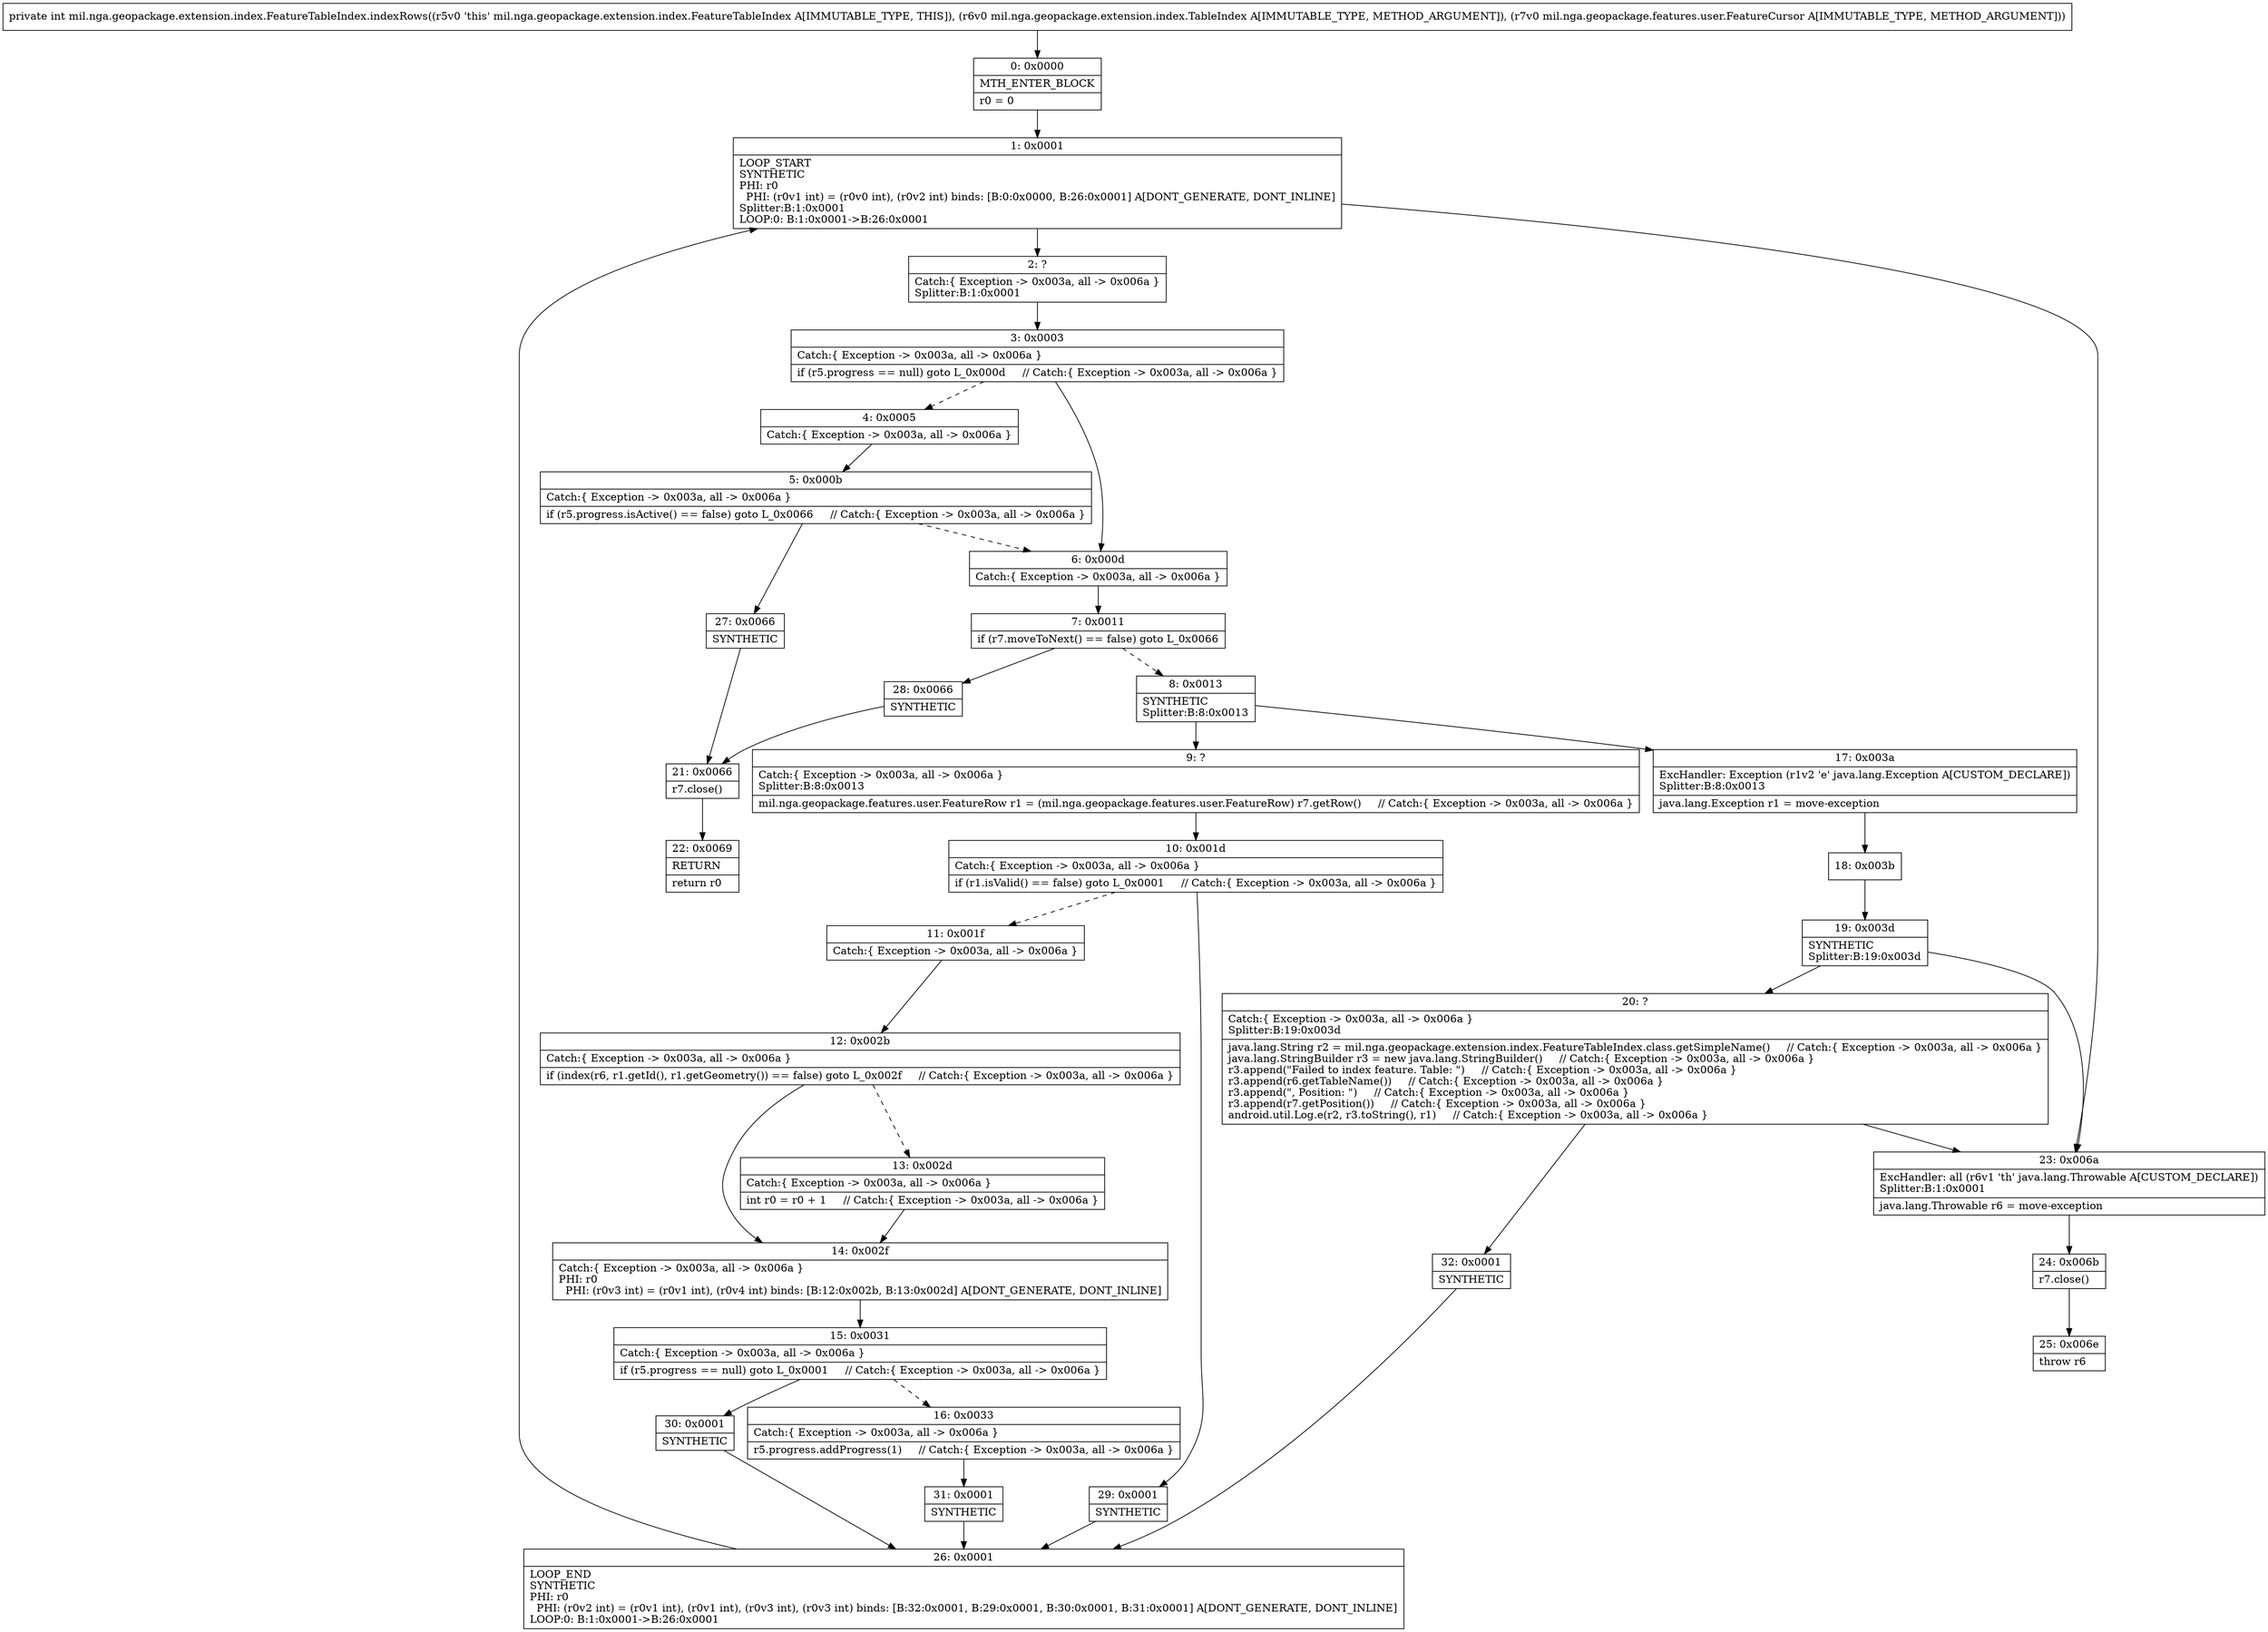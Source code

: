 digraph "CFG formil.nga.geopackage.extension.index.FeatureTableIndex.indexRows(Lmil\/nga\/geopackage\/extension\/index\/TableIndex;Lmil\/nga\/geopackage\/features\/user\/FeatureCursor;)I" {
Node_0 [shape=record,label="{0\:\ 0x0000|MTH_ENTER_BLOCK\l|r0 = 0\l}"];
Node_1 [shape=record,label="{1\:\ 0x0001|LOOP_START\lSYNTHETIC\lPHI: r0 \l  PHI: (r0v1 int) = (r0v0 int), (r0v2 int) binds: [B:0:0x0000, B:26:0x0001] A[DONT_GENERATE, DONT_INLINE]\lSplitter:B:1:0x0001\lLOOP:0: B:1:0x0001\-\>B:26:0x0001\l}"];
Node_2 [shape=record,label="{2\:\ ?|Catch:\{ Exception \-\> 0x003a, all \-\> 0x006a \}\lSplitter:B:1:0x0001\l}"];
Node_3 [shape=record,label="{3\:\ 0x0003|Catch:\{ Exception \-\> 0x003a, all \-\> 0x006a \}\l|if (r5.progress == null) goto L_0x000d     \/\/ Catch:\{ Exception \-\> 0x003a, all \-\> 0x006a \}\l}"];
Node_4 [shape=record,label="{4\:\ 0x0005|Catch:\{ Exception \-\> 0x003a, all \-\> 0x006a \}\l}"];
Node_5 [shape=record,label="{5\:\ 0x000b|Catch:\{ Exception \-\> 0x003a, all \-\> 0x006a \}\l|if (r5.progress.isActive() == false) goto L_0x0066     \/\/ Catch:\{ Exception \-\> 0x003a, all \-\> 0x006a \}\l}"];
Node_6 [shape=record,label="{6\:\ 0x000d|Catch:\{ Exception \-\> 0x003a, all \-\> 0x006a \}\l}"];
Node_7 [shape=record,label="{7\:\ 0x0011|if (r7.moveToNext() == false) goto L_0x0066\l}"];
Node_8 [shape=record,label="{8\:\ 0x0013|SYNTHETIC\lSplitter:B:8:0x0013\l}"];
Node_9 [shape=record,label="{9\:\ ?|Catch:\{ Exception \-\> 0x003a, all \-\> 0x006a \}\lSplitter:B:8:0x0013\l|mil.nga.geopackage.features.user.FeatureRow r1 = (mil.nga.geopackage.features.user.FeatureRow) r7.getRow()     \/\/ Catch:\{ Exception \-\> 0x003a, all \-\> 0x006a \}\l}"];
Node_10 [shape=record,label="{10\:\ 0x001d|Catch:\{ Exception \-\> 0x003a, all \-\> 0x006a \}\l|if (r1.isValid() == false) goto L_0x0001     \/\/ Catch:\{ Exception \-\> 0x003a, all \-\> 0x006a \}\l}"];
Node_11 [shape=record,label="{11\:\ 0x001f|Catch:\{ Exception \-\> 0x003a, all \-\> 0x006a \}\l}"];
Node_12 [shape=record,label="{12\:\ 0x002b|Catch:\{ Exception \-\> 0x003a, all \-\> 0x006a \}\l|if (index(r6, r1.getId(), r1.getGeometry()) == false) goto L_0x002f     \/\/ Catch:\{ Exception \-\> 0x003a, all \-\> 0x006a \}\l}"];
Node_13 [shape=record,label="{13\:\ 0x002d|Catch:\{ Exception \-\> 0x003a, all \-\> 0x006a \}\l|int r0 = r0 + 1     \/\/ Catch:\{ Exception \-\> 0x003a, all \-\> 0x006a \}\l}"];
Node_14 [shape=record,label="{14\:\ 0x002f|Catch:\{ Exception \-\> 0x003a, all \-\> 0x006a \}\lPHI: r0 \l  PHI: (r0v3 int) = (r0v1 int), (r0v4 int) binds: [B:12:0x002b, B:13:0x002d] A[DONT_GENERATE, DONT_INLINE]\l}"];
Node_15 [shape=record,label="{15\:\ 0x0031|Catch:\{ Exception \-\> 0x003a, all \-\> 0x006a \}\l|if (r5.progress == null) goto L_0x0001     \/\/ Catch:\{ Exception \-\> 0x003a, all \-\> 0x006a \}\l}"];
Node_16 [shape=record,label="{16\:\ 0x0033|Catch:\{ Exception \-\> 0x003a, all \-\> 0x006a \}\l|r5.progress.addProgress(1)     \/\/ Catch:\{ Exception \-\> 0x003a, all \-\> 0x006a \}\l}"];
Node_17 [shape=record,label="{17\:\ 0x003a|ExcHandler: Exception (r1v2 'e' java.lang.Exception A[CUSTOM_DECLARE])\lSplitter:B:8:0x0013\l|java.lang.Exception r1 = move\-exception\l}"];
Node_18 [shape=record,label="{18\:\ 0x003b}"];
Node_19 [shape=record,label="{19\:\ 0x003d|SYNTHETIC\lSplitter:B:19:0x003d\l}"];
Node_20 [shape=record,label="{20\:\ ?|Catch:\{ Exception \-\> 0x003a, all \-\> 0x006a \}\lSplitter:B:19:0x003d\l|java.lang.String r2 = mil.nga.geopackage.extension.index.FeatureTableIndex.class.getSimpleName()     \/\/ Catch:\{ Exception \-\> 0x003a, all \-\> 0x006a \}\ljava.lang.StringBuilder r3 = new java.lang.StringBuilder()     \/\/ Catch:\{ Exception \-\> 0x003a, all \-\> 0x006a \}\lr3.append(\"Failed to index feature. Table: \")     \/\/ Catch:\{ Exception \-\> 0x003a, all \-\> 0x006a \}\lr3.append(r6.getTableName())     \/\/ Catch:\{ Exception \-\> 0x003a, all \-\> 0x006a \}\lr3.append(\", Position: \")     \/\/ Catch:\{ Exception \-\> 0x003a, all \-\> 0x006a \}\lr3.append(r7.getPosition())     \/\/ Catch:\{ Exception \-\> 0x003a, all \-\> 0x006a \}\landroid.util.Log.e(r2, r3.toString(), r1)     \/\/ Catch:\{ Exception \-\> 0x003a, all \-\> 0x006a \}\l}"];
Node_21 [shape=record,label="{21\:\ 0x0066|r7.close()\l}"];
Node_22 [shape=record,label="{22\:\ 0x0069|RETURN\l|return r0\l}"];
Node_23 [shape=record,label="{23\:\ 0x006a|ExcHandler: all (r6v1 'th' java.lang.Throwable A[CUSTOM_DECLARE])\lSplitter:B:1:0x0001\l|java.lang.Throwable r6 = move\-exception\l}"];
Node_24 [shape=record,label="{24\:\ 0x006b|r7.close()\l}"];
Node_25 [shape=record,label="{25\:\ 0x006e|throw r6\l}"];
Node_26 [shape=record,label="{26\:\ 0x0001|LOOP_END\lSYNTHETIC\lPHI: r0 \l  PHI: (r0v2 int) = (r0v1 int), (r0v1 int), (r0v3 int), (r0v3 int) binds: [B:32:0x0001, B:29:0x0001, B:30:0x0001, B:31:0x0001] A[DONT_GENERATE, DONT_INLINE]\lLOOP:0: B:1:0x0001\-\>B:26:0x0001\l}"];
Node_27 [shape=record,label="{27\:\ 0x0066|SYNTHETIC\l}"];
Node_28 [shape=record,label="{28\:\ 0x0066|SYNTHETIC\l}"];
Node_29 [shape=record,label="{29\:\ 0x0001|SYNTHETIC\l}"];
Node_30 [shape=record,label="{30\:\ 0x0001|SYNTHETIC\l}"];
Node_31 [shape=record,label="{31\:\ 0x0001|SYNTHETIC\l}"];
Node_32 [shape=record,label="{32\:\ 0x0001|SYNTHETIC\l}"];
MethodNode[shape=record,label="{private int mil.nga.geopackage.extension.index.FeatureTableIndex.indexRows((r5v0 'this' mil.nga.geopackage.extension.index.FeatureTableIndex A[IMMUTABLE_TYPE, THIS]), (r6v0 mil.nga.geopackage.extension.index.TableIndex A[IMMUTABLE_TYPE, METHOD_ARGUMENT]), (r7v0 mil.nga.geopackage.features.user.FeatureCursor A[IMMUTABLE_TYPE, METHOD_ARGUMENT])) }"];
MethodNode -> Node_0;
Node_0 -> Node_1;
Node_1 -> Node_2;
Node_1 -> Node_23;
Node_2 -> Node_3;
Node_3 -> Node_4[style=dashed];
Node_3 -> Node_6;
Node_4 -> Node_5;
Node_5 -> Node_6[style=dashed];
Node_5 -> Node_27;
Node_6 -> Node_7;
Node_7 -> Node_8[style=dashed];
Node_7 -> Node_28;
Node_8 -> Node_9;
Node_8 -> Node_17;
Node_9 -> Node_10;
Node_10 -> Node_11[style=dashed];
Node_10 -> Node_29;
Node_11 -> Node_12;
Node_12 -> Node_13[style=dashed];
Node_12 -> Node_14;
Node_13 -> Node_14;
Node_14 -> Node_15;
Node_15 -> Node_16[style=dashed];
Node_15 -> Node_30;
Node_16 -> Node_31;
Node_17 -> Node_18;
Node_18 -> Node_19;
Node_19 -> Node_20;
Node_19 -> Node_23;
Node_20 -> Node_23;
Node_20 -> Node_32;
Node_21 -> Node_22;
Node_23 -> Node_24;
Node_24 -> Node_25;
Node_26 -> Node_1;
Node_27 -> Node_21;
Node_28 -> Node_21;
Node_29 -> Node_26;
Node_30 -> Node_26;
Node_31 -> Node_26;
Node_32 -> Node_26;
}

